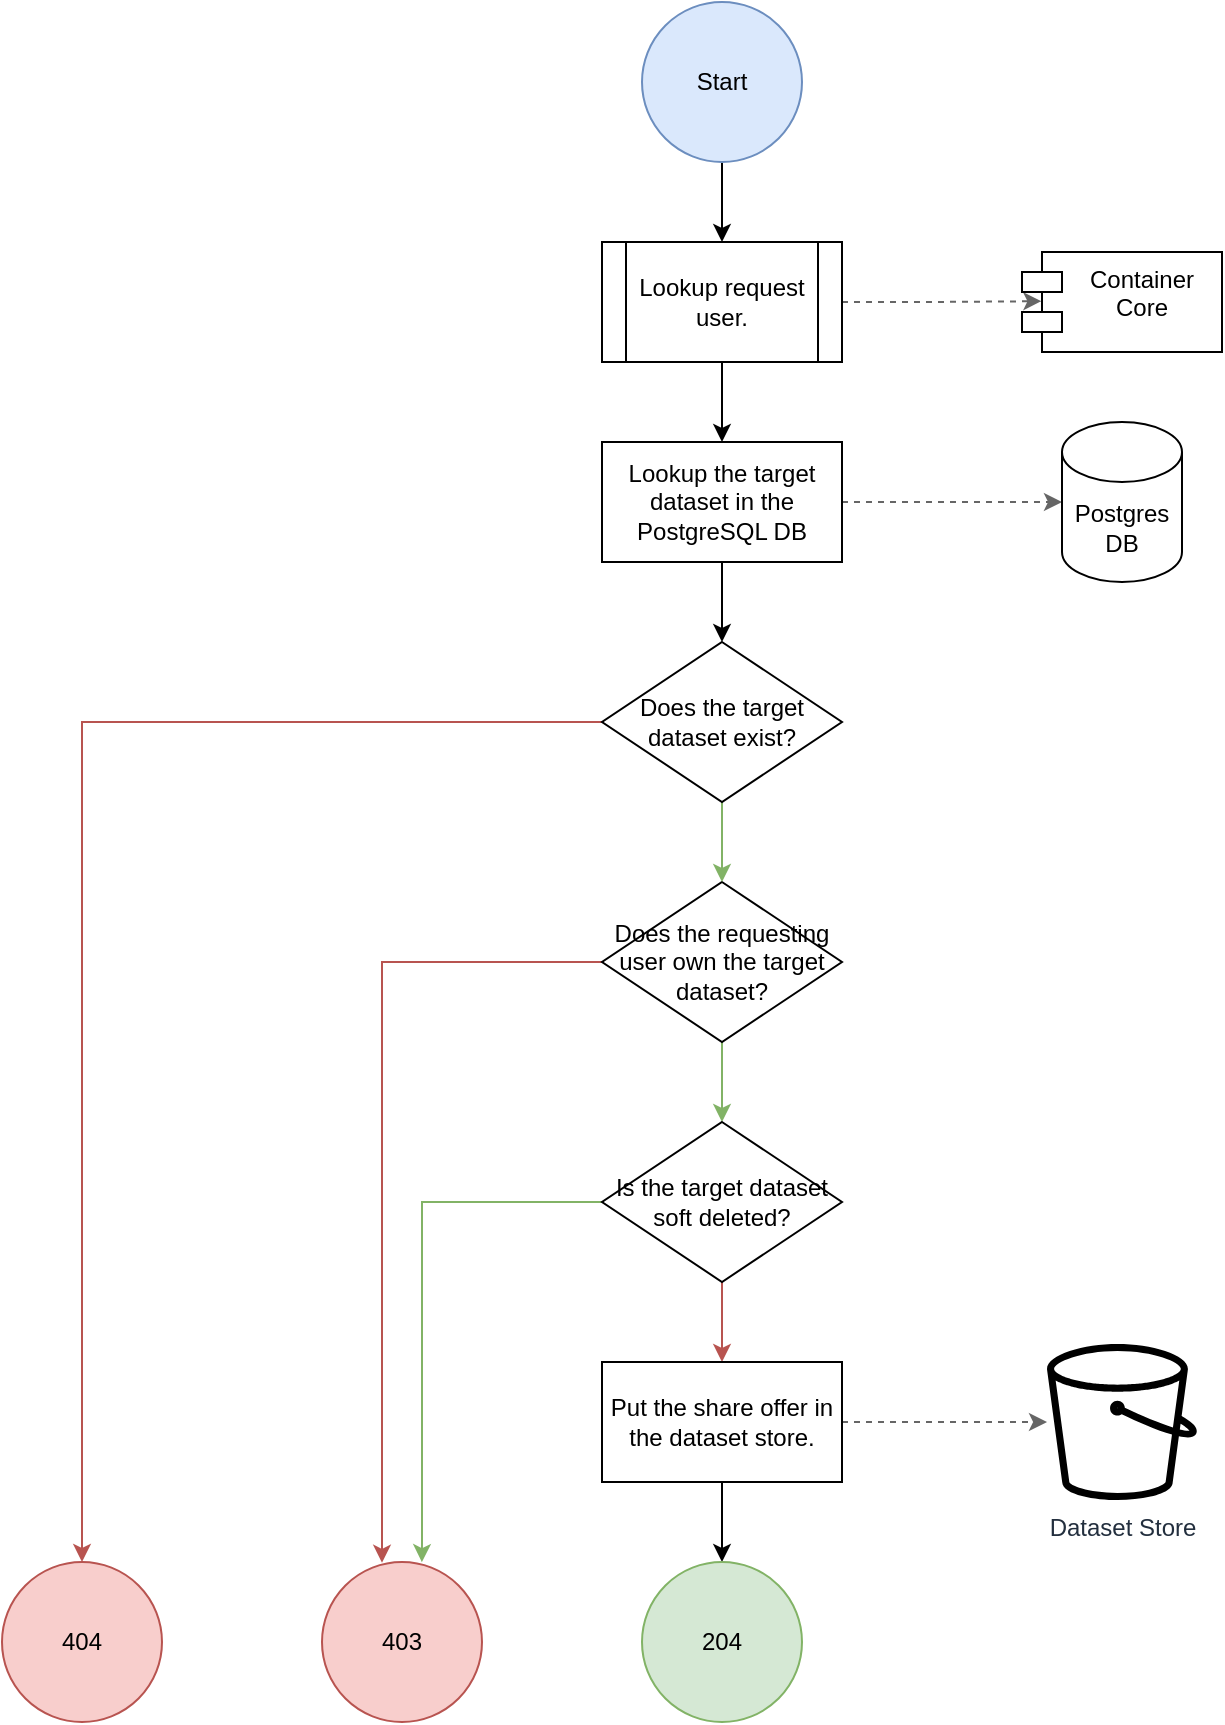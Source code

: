 <mxfile version="20.8.0" type="device"><diagram id="CrymesYBOmqbZXp8xSFg" name="Page-1"><mxGraphModel dx="1651" dy="861" grid="1" gridSize="10" guides="1" tooltips="1" connect="1" arrows="1" fold="1" page="1" pageScale="1" pageWidth="850" pageHeight="1100" math="0" shadow="0"><root><mxCell id="0"/><mxCell id="1" parent="0"/><mxCell id="Hh_O4z_9tuP6NJUUIoT3-4" style="edgeStyle=orthogonalEdgeStyle;rounded=0;orthogonalLoop=1;jettySize=auto;html=1;entryX=0.5;entryY=0;entryDx=0;entryDy=0;" edge="1" parent="1" source="Hh_O4z_9tuP6NJUUIoT3-1" target="Hh_O4z_9tuP6NJUUIoT3-2"><mxGeometry relative="1" as="geometry"/></mxCell><mxCell id="Hh_O4z_9tuP6NJUUIoT3-1" value="Start" style="ellipse;whiteSpace=wrap;html=1;aspect=fixed;fillColor=#dae8fc;strokeColor=#6c8ebf;" vertex="1" parent="1"><mxGeometry x="320" width="80" height="80" as="geometry"/></mxCell><mxCell id="Hh_O4z_9tuP6NJUUIoT3-5" style="edgeStyle=orthogonalEdgeStyle;rounded=0;orthogonalLoop=1;jettySize=auto;html=1;exitX=1;exitY=0.5;exitDx=0;exitDy=0;entryX=0.097;entryY=0.492;entryDx=0;entryDy=0;entryPerimeter=0;fillColor=#f5f5f5;strokeColor=#666666;dashed=1;" edge="1" parent="1" source="Hh_O4z_9tuP6NJUUIoT3-2" target="Hh_O4z_9tuP6NJUUIoT3-3"><mxGeometry relative="1" as="geometry"/></mxCell><mxCell id="Hh_O4z_9tuP6NJUUIoT3-8" style="edgeStyle=orthogonalEdgeStyle;rounded=0;orthogonalLoop=1;jettySize=auto;html=1;exitX=0.5;exitY=1;exitDx=0;exitDy=0;entryX=0.5;entryY=0;entryDx=0;entryDy=0;" edge="1" parent="1" source="Hh_O4z_9tuP6NJUUIoT3-2" target="Hh_O4z_9tuP6NJUUIoT3-6"><mxGeometry relative="1" as="geometry"/></mxCell><mxCell id="Hh_O4z_9tuP6NJUUIoT3-2" value="Lookup request user." style="shape=process;whiteSpace=wrap;html=1;backgroundOutline=1;" vertex="1" parent="1"><mxGeometry x="300" y="120" width="120" height="60" as="geometry"/></mxCell><mxCell id="Hh_O4z_9tuP6NJUUIoT3-3" value="Container&#10;Core" style="shape=module;align=left;spacingLeft=20;align=center;verticalAlign=top;" vertex="1" parent="1"><mxGeometry x="510" y="125" width="100" height="50" as="geometry"/></mxCell><mxCell id="Hh_O4z_9tuP6NJUUIoT3-9" style="edgeStyle=orthogonalEdgeStyle;rounded=0;orthogonalLoop=1;jettySize=auto;html=1;exitX=1;exitY=0.5;exitDx=0;exitDy=0;entryX=0;entryY=0.5;entryDx=0;entryDy=0;entryPerimeter=0;fillColor=#f5f5f5;strokeColor=#666666;dashed=1;" edge="1" parent="1" source="Hh_O4z_9tuP6NJUUIoT3-6" target="Hh_O4z_9tuP6NJUUIoT3-7"><mxGeometry relative="1" as="geometry"/></mxCell><mxCell id="Hh_O4z_9tuP6NJUUIoT3-27" style="edgeStyle=orthogonalEdgeStyle;rounded=0;orthogonalLoop=1;jettySize=auto;html=1;exitX=0.5;exitY=1;exitDx=0;exitDy=0;entryX=0.5;entryY=0;entryDx=0;entryDy=0;" edge="1" parent="1" source="Hh_O4z_9tuP6NJUUIoT3-6" target="Hh_O4z_9tuP6NJUUIoT3-26"><mxGeometry relative="1" as="geometry"/></mxCell><mxCell id="Hh_O4z_9tuP6NJUUIoT3-6" value="Lookup the target dataset in the PostgreSQL DB" style="rounded=0;whiteSpace=wrap;html=1;" vertex="1" parent="1"><mxGeometry x="300" y="220" width="120" height="60" as="geometry"/></mxCell><mxCell id="Hh_O4z_9tuP6NJUUIoT3-7" value="Postgres&lt;br&gt;DB" style="shape=cylinder3;whiteSpace=wrap;html=1;boundedLbl=1;backgroundOutline=1;size=15;" vertex="1" parent="1"><mxGeometry x="530" y="210" width="60" height="80" as="geometry"/></mxCell><mxCell id="Hh_O4z_9tuP6NJUUIoT3-14" style="edgeStyle=orthogonalEdgeStyle;rounded=0;orthogonalLoop=1;jettySize=auto;html=1;exitX=0;exitY=0.5;exitDx=0;exitDy=0;entryX=0.375;entryY=0.005;entryDx=0;entryDy=0;fillColor=#f8cecc;strokeColor=#b85450;entryPerimeter=0;" edge="1" parent="1" source="Hh_O4z_9tuP6NJUUIoT3-11" target="Hh_O4z_9tuP6NJUUIoT3-13"><mxGeometry relative="1" as="geometry"/></mxCell><mxCell id="Hh_O4z_9tuP6NJUUIoT3-17" style="edgeStyle=orthogonalEdgeStyle;rounded=0;orthogonalLoop=1;jettySize=auto;html=1;exitX=0.5;exitY=1;exitDx=0;exitDy=0;entryX=0.5;entryY=0;entryDx=0;entryDy=0;fillColor=#d5e8d4;strokeColor=#82b366;" edge="1" parent="1" source="Hh_O4z_9tuP6NJUUIoT3-11" target="Hh_O4z_9tuP6NJUUIoT3-16"><mxGeometry relative="1" as="geometry"/></mxCell><mxCell id="Hh_O4z_9tuP6NJUUIoT3-11" value="Does the requesting user own the target dataset?" style="rhombus;whiteSpace=wrap;html=1;" vertex="1" parent="1"><mxGeometry x="300" y="440" width="120" height="80" as="geometry"/></mxCell><mxCell id="Hh_O4z_9tuP6NJUUIoT3-13" value="403" style="ellipse;whiteSpace=wrap;html=1;aspect=fixed;fillColor=#f8cecc;strokeColor=#b85450;" vertex="1" parent="1"><mxGeometry x="160" y="780" width="80" height="80" as="geometry"/></mxCell><mxCell id="Hh_O4z_9tuP6NJUUIoT3-18" style="edgeStyle=orthogonalEdgeStyle;rounded=0;orthogonalLoop=1;jettySize=auto;html=1;exitX=0;exitY=0.5;exitDx=0;exitDy=0;fillColor=#d5e8d4;strokeColor=#82b366;entryX=0.624;entryY=0.001;entryDx=0;entryDy=0;entryPerimeter=0;" edge="1" parent="1" source="Hh_O4z_9tuP6NJUUIoT3-16" target="Hh_O4z_9tuP6NJUUIoT3-13"><mxGeometry relative="1" as="geometry"><mxPoint x="209" y="780" as="targetPoint"/><Array as="points"><mxPoint x="210" y="600"/><mxPoint x="210" y="770"/></Array></mxGeometry></mxCell><mxCell id="Hh_O4z_9tuP6NJUUIoT3-21" style="edgeStyle=orthogonalEdgeStyle;rounded=0;orthogonalLoop=1;jettySize=auto;html=1;exitX=0.5;exitY=1;exitDx=0;exitDy=0;entryX=0.5;entryY=0;entryDx=0;entryDy=0;fillColor=#f8cecc;strokeColor=#b85450;" edge="1" parent="1" source="Hh_O4z_9tuP6NJUUIoT3-16" target="Hh_O4z_9tuP6NJUUIoT3-19"><mxGeometry relative="1" as="geometry"/></mxCell><mxCell id="Hh_O4z_9tuP6NJUUIoT3-16" value="Is the target dataset soft deleted?" style="rhombus;whiteSpace=wrap;html=1;" vertex="1" parent="1"><mxGeometry x="300" y="560" width="120" height="80" as="geometry"/></mxCell><mxCell id="Hh_O4z_9tuP6NJUUIoT3-22" style="edgeStyle=orthogonalEdgeStyle;rounded=0;orthogonalLoop=1;jettySize=auto;html=1;exitX=1;exitY=0.5;exitDx=0;exitDy=0;fillColor=#f5f5f5;strokeColor=#666666;dashed=1;" edge="1" parent="1" source="Hh_O4z_9tuP6NJUUIoT3-19" target="Hh_O4z_9tuP6NJUUIoT3-20"><mxGeometry relative="1" as="geometry"/></mxCell><mxCell id="Hh_O4z_9tuP6NJUUIoT3-24" style="edgeStyle=orthogonalEdgeStyle;rounded=0;orthogonalLoop=1;jettySize=auto;html=1;exitX=0.5;exitY=1;exitDx=0;exitDy=0;entryX=0.5;entryY=0;entryDx=0;entryDy=0;" edge="1" parent="1" source="Hh_O4z_9tuP6NJUUIoT3-19" target="Hh_O4z_9tuP6NJUUIoT3-23"><mxGeometry relative="1" as="geometry"/></mxCell><mxCell id="Hh_O4z_9tuP6NJUUIoT3-19" value="Put the share offer in the dataset store." style="rounded=0;whiteSpace=wrap;html=1;" vertex="1" parent="1"><mxGeometry x="300" y="680" width="120" height="60" as="geometry"/></mxCell><mxCell id="Hh_O4z_9tuP6NJUUIoT3-20" value="Dataset Store" style="sketch=0;outlineConnect=0;fontColor=#232F3E;gradientColor=none;fillColor=#000000;strokeColor=none;dashed=0;verticalLabelPosition=bottom;verticalAlign=top;align=center;html=1;fontSize=12;fontStyle=0;aspect=fixed;pointerEvents=1;shape=mxgraph.aws4.bucket;" vertex="1" parent="1"><mxGeometry x="522.5" y="671" width="75" height="78" as="geometry"/></mxCell><mxCell id="Hh_O4z_9tuP6NJUUIoT3-23" value="204" style="ellipse;whiteSpace=wrap;html=1;aspect=fixed;fillColor=#d5e8d4;strokeColor=#82b366;" vertex="1" parent="1"><mxGeometry x="320" y="780" width="80" height="80" as="geometry"/></mxCell><mxCell id="Hh_O4z_9tuP6NJUUIoT3-28" style="edgeStyle=orthogonalEdgeStyle;rounded=0;orthogonalLoop=1;jettySize=auto;html=1;exitX=0.5;exitY=1;exitDx=0;exitDy=0;entryX=0.5;entryY=0;entryDx=0;entryDy=0;fillColor=#d5e8d4;strokeColor=#82b366;" edge="1" parent="1" source="Hh_O4z_9tuP6NJUUIoT3-26" target="Hh_O4z_9tuP6NJUUIoT3-11"><mxGeometry relative="1" as="geometry"/></mxCell><mxCell id="Hh_O4z_9tuP6NJUUIoT3-32" style="edgeStyle=orthogonalEdgeStyle;rounded=0;orthogonalLoop=1;jettySize=auto;html=1;exitX=0;exitY=0.5;exitDx=0;exitDy=0;entryX=0.5;entryY=0;entryDx=0;entryDy=0;fillColor=#f8cecc;strokeColor=#b85450;" edge="1" parent="1" source="Hh_O4z_9tuP6NJUUIoT3-26" target="Hh_O4z_9tuP6NJUUIoT3-31"><mxGeometry relative="1" as="geometry"/></mxCell><mxCell id="Hh_O4z_9tuP6NJUUIoT3-26" value="Does the target dataset exist?" style="rhombus;whiteSpace=wrap;html=1;" vertex="1" parent="1"><mxGeometry x="300" y="320" width="120" height="80" as="geometry"/></mxCell><mxCell id="Hh_O4z_9tuP6NJUUIoT3-31" value="404" style="ellipse;whiteSpace=wrap;html=1;aspect=fixed;fillColor=#f8cecc;strokeColor=#b85450;" vertex="1" parent="1"><mxGeometry y="780" width="80" height="80" as="geometry"/></mxCell></root></mxGraphModel></diagram></mxfile>